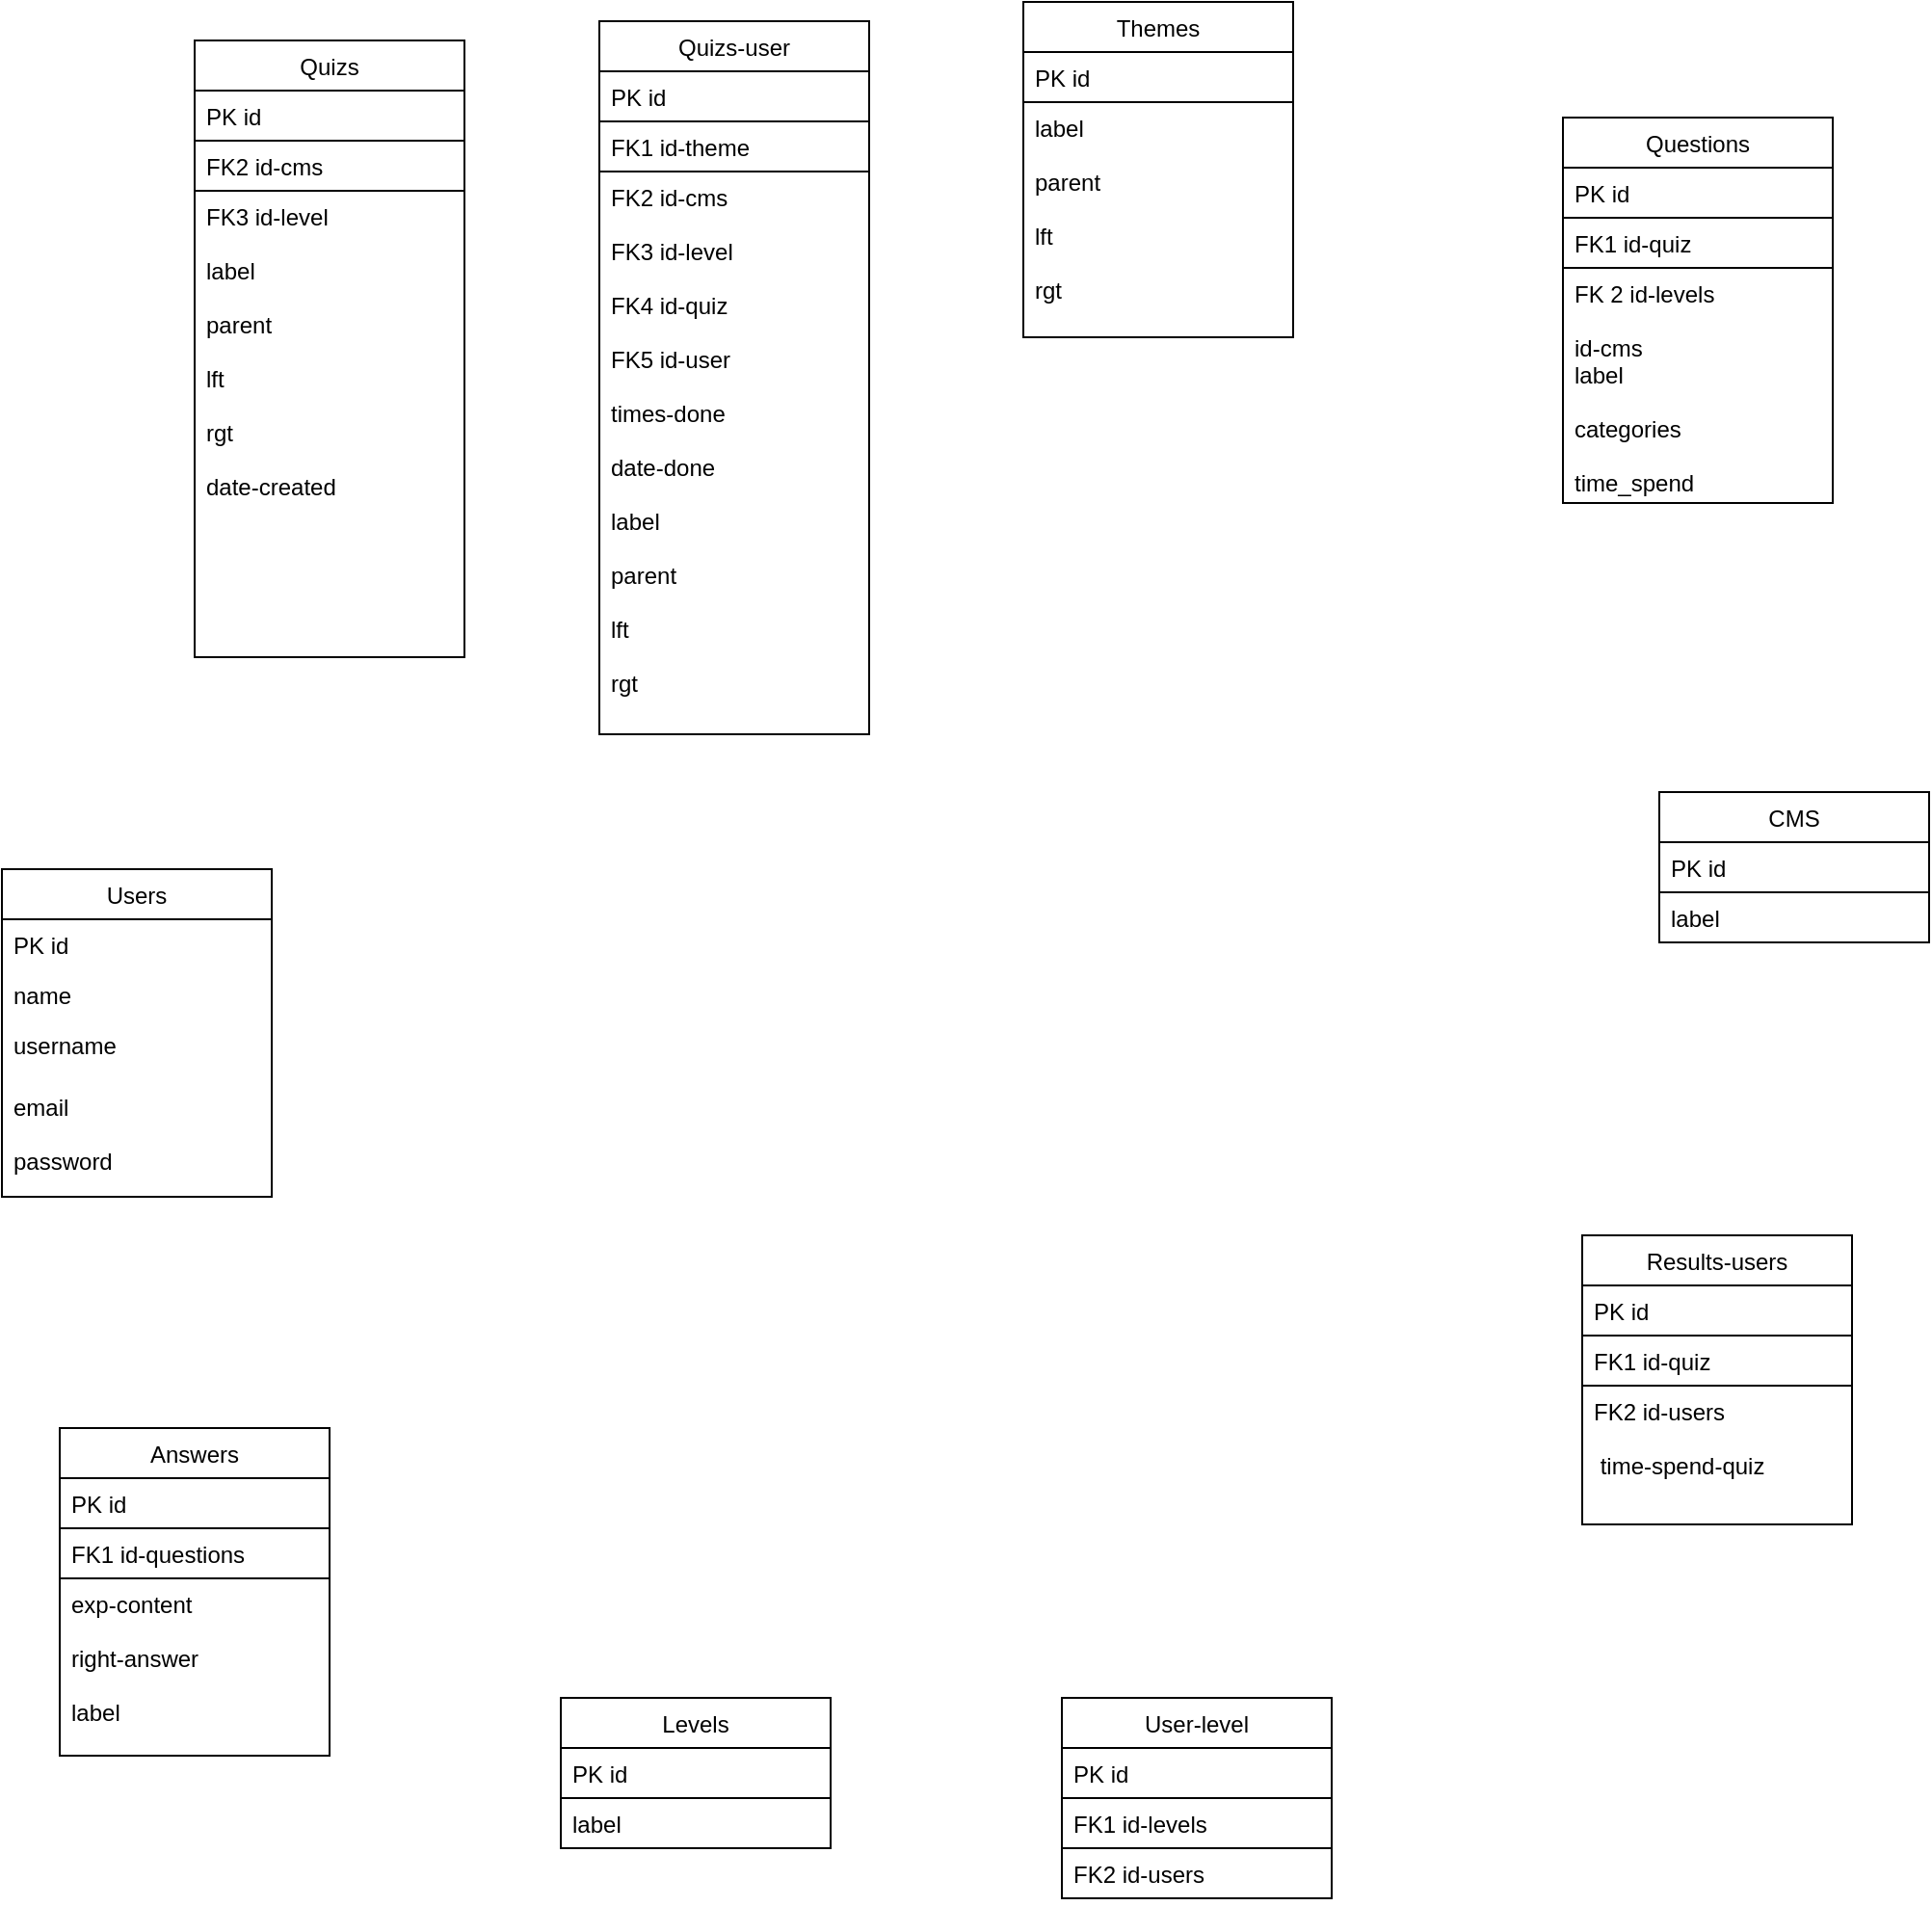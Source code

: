 <mxfile version="20.8.1" type="github">
  <diagram name="Page-1" id="6133507b-19e7-1e82-6fc7-422aa6c4b21f">
    <mxGraphModel dx="2522" dy="2256" grid="1" gridSize="10" guides="1" tooltips="1" connect="1" arrows="1" fold="1" page="1" pageScale="1" pageWidth="1100" pageHeight="850" background="none" math="0" shadow="0">
      <root>
        <mxCell id="0" />
        <mxCell id="1" parent="0" />
        <mxCell id="HI5q9zYJFvXLbrMYOdhm-2" value="Users" style="swimlane;fontStyle=0;childLayout=stackLayout;horizontal=1;startSize=26;horizontalStack=0;resizeParent=1;resizeParentMax=0;resizeLast=0;collapsible=1;marginBottom=0;labelBackgroundColor=none;" parent="1" vertex="1">
          <mxGeometry x="30" y="110" width="140" height="170" as="geometry">
            <mxRectangle x="330" y="640" width="100" height="30" as="alternateBounds" />
          </mxGeometry>
        </mxCell>
        <mxCell id="HI5q9zYJFvXLbrMYOdhm-3" value="PK id" style="text;align=left;verticalAlign=top;spacingLeft=4;spacingRight=4;overflow=hidden;rotatable=0;points=[[0,0.5],[1,0.5]];portConstraint=eastwest;labelBackgroundColor=none;" parent="HI5q9zYJFvXLbrMYOdhm-2" vertex="1">
          <mxGeometry y="26" width="140" height="26" as="geometry" />
        </mxCell>
        <mxCell id="HI5q9zYJFvXLbrMYOdhm-4" value="name" style="text;align=left;verticalAlign=top;spacingLeft=4;spacingRight=4;overflow=hidden;rotatable=0;points=[[0,0.5],[1,0.5]];portConstraint=eastwest;labelBackgroundColor=none;" parent="HI5q9zYJFvXLbrMYOdhm-2" vertex="1">
          <mxGeometry y="52" width="140" height="26" as="geometry" />
        </mxCell>
        <mxCell id="HI5q9zYJFvXLbrMYOdhm-5" value="username" style="text;align=left;verticalAlign=top;spacingLeft=4;spacingRight=4;overflow=hidden;rotatable=0;points=[[0,0.5],[1,0.5]];portConstraint=eastwest;labelBackgroundColor=none;" parent="HI5q9zYJFvXLbrMYOdhm-2" vertex="1">
          <mxGeometry y="78" width="140" height="32" as="geometry" />
        </mxCell>
        <mxCell id="HI5q9zYJFvXLbrMYOdhm-78" value="email&#xa;&#xa;password&#xa;&#xa;&#xa;" style="text;align=left;verticalAlign=top;spacingLeft=4;spacingRight=4;overflow=hidden;rotatable=0;points=[[0,0.5],[1,0.5]];portConstraint=eastwest;labelBackgroundColor=none;" parent="HI5q9zYJFvXLbrMYOdhm-2" vertex="1">
          <mxGeometry y="110" width="140" height="60" as="geometry" />
        </mxCell>
        <mxCell id="HI5q9zYJFvXLbrMYOdhm-42" value="Quizs" style="swimlane;fontStyle=0;childLayout=stackLayout;horizontal=1;startSize=26;horizontalStack=0;resizeParent=1;resizeParentMax=0;resizeLast=0;collapsible=1;marginBottom=0;labelBackgroundColor=none;strokeColor=#000000;fontColor=#000000;" parent="1" vertex="1">
          <mxGeometry x="130" y="-320" width="140" height="320" as="geometry">
            <mxRectangle x="310" y="80" width="100" height="30" as="alternateBounds" />
          </mxGeometry>
        </mxCell>
        <mxCell id="HI5q9zYJFvXLbrMYOdhm-43" value="PK id" style="text;align=left;verticalAlign=top;spacingLeft=4;spacingRight=4;overflow=hidden;rotatable=0;points=[[0,0.5],[1,0.5]];portConstraint=eastwest;labelBackgroundColor=none;strokeColor=#000000;fontColor=#000000;" parent="HI5q9zYJFvXLbrMYOdhm-42" vertex="1">
          <mxGeometry y="26" width="140" height="26" as="geometry" />
        </mxCell>
        <mxCell id="HI5q9zYJFvXLbrMYOdhm-44" value="FK2 id-cms" style="text;align=left;verticalAlign=top;spacingLeft=4;spacingRight=4;overflow=hidden;rotatable=0;points=[[0,0.5],[1,0.5]];portConstraint=eastwest;labelBackgroundColor=none;strokeColor=#000000;fontColor=#000000;" parent="HI5q9zYJFvXLbrMYOdhm-42" vertex="1">
          <mxGeometry y="52" width="140" height="26" as="geometry" />
        </mxCell>
        <mxCell id="HI5q9zYJFvXLbrMYOdhm-45" value="FK3 id-level&#xa; &#xa;label&#xa;&#xa;parent&#xa;&#xa;lft&#xa;&#xa;rgt&#xa;&#xa;date-created&#xa;&#xa;&#xa;&#xa;&#xa;" style="text;align=left;verticalAlign=top;spacingLeft=4;spacingRight=4;overflow=hidden;rotatable=0;points=[[0,0.5],[1,0.5]];portConstraint=eastwest;labelBackgroundColor=none;strokeColor=#000000;fontColor=#000000;" parent="HI5q9zYJFvXLbrMYOdhm-42" vertex="1">
          <mxGeometry y="78" width="140" height="242" as="geometry" />
        </mxCell>
        <mxCell id="HI5q9zYJFvXLbrMYOdhm-50" value="Answers" style="swimlane;fontStyle=0;childLayout=stackLayout;horizontal=1;startSize=26;horizontalStack=0;resizeParent=1;resizeParentMax=0;resizeLast=0;collapsible=1;marginBottom=0;labelBackgroundColor=none;strokeColor=#000000;" parent="1" vertex="1">
          <mxGeometry x="60" y="400" width="140" height="170" as="geometry">
            <mxRectangle x="330" y="640" width="100" height="30" as="alternateBounds" />
          </mxGeometry>
        </mxCell>
        <mxCell id="HI5q9zYJFvXLbrMYOdhm-51" value="PK id " style="text;align=left;verticalAlign=top;spacingLeft=4;spacingRight=4;overflow=hidden;rotatable=0;points=[[0,0.5],[1,0.5]];portConstraint=eastwest;labelBackgroundColor=none;strokeColor=#000000;" parent="HI5q9zYJFvXLbrMYOdhm-50" vertex="1">
          <mxGeometry y="26" width="140" height="26" as="geometry" />
        </mxCell>
        <mxCell id="HI5q9zYJFvXLbrMYOdhm-52" value="FK1 id-questions" style="text;align=left;verticalAlign=top;spacingLeft=4;spacingRight=4;overflow=hidden;rotatable=0;points=[[0,0.5],[1,0.5]];portConstraint=eastwest;labelBackgroundColor=none;strokeColor=#000000;" parent="HI5q9zYJFvXLbrMYOdhm-50" vertex="1">
          <mxGeometry y="52" width="140" height="26" as="geometry" />
        </mxCell>
        <mxCell id="HI5q9zYJFvXLbrMYOdhm-53" value="exp-content&#xa;&#xa;right-answer&#xa;&#xa;label&#xa;" style="text;align=left;verticalAlign=top;spacingLeft=4;spacingRight=4;overflow=hidden;rotatable=0;points=[[0,0.5],[1,0.5]];portConstraint=eastwest;labelBackgroundColor=none;strokeColor=#000000;" parent="HI5q9zYJFvXLbrMYOdhm-50" vertex="1">
          <mxGeometry y="78" width="140" height="92" as="geometry" />
        </mxCell>
        <mxCell id="HI5q9zYJFvXLbrMYOdhm-54" value="Themes" style="swimlane;fontStyle=0;childLayout=stackLayout;horizontal=1;startSize=26;horizontalStack=0;resizeParent=1;resizeParentMax=0;resizeLast=0;collapsible=1;marginBottom=0;labelBackgroundColor=none;strokeColor=#000000;fontColor=#000000;" parent="1" vertex="1">
          <mxGeometry x="560" y="-340" width="140" height="174" as="geometry">
            <mxRectangle x="560" y="-340" width="100" height="30" as="alternateBounds" />
          </mxGeometry>
        </mxCell>
        <mxCell id="HI5q9zYJFvXLbrMYOdhm-55" value="PK id" style="text;align=left;verticalAlign=top;spacingLeft=4;spacingRight=4;overflow=hidden;rotatable=0;points=[[0,0.5],[1,0.5]];portConstraint=eastwest;labelBackgroundColor=none;strokeColor=#000000;fontColor=#000000;" parent="HI5q9zYJFvXLbrMYOdhm-54" vertex="1">
          <mxGeometry y="26" width="140" height="26" as="geometry" />
        </mxCell>
        <mxCell id="HI5q9zYJFvXLbrMYOdhm-57" value="label&#xa;&#xa;parent&#xa;&#xa;lft&#xa;&#xa;rgt" style="text;align=left;verticalAlign=top;spacingLeft=4;spacingRight=4;overflow=hidden;rotatable=0;points=[[0,0.5],[1,0.5]];portConstraint=eastwest;labelBackgroundColor=none;strokeColor=#000000;fontColor=#000000;" parent="HI5q9zYJFvXLbrMYOdhm-54" vertex="1">
          <mxGeometry y="52" width="140" height="122" as="geometry" />
        </mxCell>
        <mxCell id="HI5q9zYJFvXLbrMYOdhm-58" value="Questions" style="swimlane;fontStyle=0;childLayout=stackLayout;horizontal=1;startSize=26;horizontalStack=0;resizeParent=1;resizeParentMax=0;resizeLast=0;collapsible=1;marginBottom=0;labelBackgroundColor=none;strokeColor=#000000;fontColor=#000000;" parent="1" vertex="1">
          <mxGeometry x="840" y="-280" width="140" height="200" as="geometry">
            <mxRectangle x="330" y="640" width="100" height="30" as="alternateBounds" />
          </mxGeometry>
        </mxCell>
        <mxCell id="HI5q9zYJFvXLbrMYOdhm-59" value="PK id" style="text;align=left;verticalAlign=top;spacingLeft=4;spacingRight=4;overflow=hidden;rotatable=0;points=[[0,0.5],[1,0.5]];portConstraint=eastwest;labelBackgroundColor=none;strokeColor=#000000;fontColor=#000000;" parent="HI5q9zYJFvXLbrMYOdhm-58" vertex="1">
          <mxGeometry y="26" width="140" height="26" as="geometry" />
        </mxCell>
        <mxCell id="HI5q9zYJFvXLbrMYOdhm-60" value="FK1 id-quiz" style="text;align=left;verticalAlign=top;spacingLeft=4;spacingRight=4;overflow=hidden;rotatable=0;points=[[0,0.5],[1,0.5]];portConstraint=eastwest;labelBackgroundColor=none;strokeColor=#000000;fontColor=#000000;" parent="HI5q9zYJFvXLbrMYOdhm-58" vertex="1">
          <mxGeometry y="52" width="140" height="26" as="geometry" />
        </mxCell>
        <mxCell id="HI5q9zYJFvXLbrMYOdhm-61" value="FK 2 id-levels&#xa;&#xa;id-cms&#xa;label&#xa;&#xa;categories&#xa;&#xa;time_spend&#xa;&#xa;&#xa;&#xa;" style="text;align=left;verticalAlign=top;spacingLeft=4;spacingRight=4;overflow=hidden;rotatable=0;points=[[0,0.5],[1,0.5]];portConstraint=eastwest;labelBackgroundColor=none;strokeColor=#000000;fontColor=#000000;" parent="HI5q9zYJFvXLbrMYOdhm-58" vertex="1">
          <mxGeometry y="78" width="140" height="122" as="geometry" />
        </mxCell>
        <mxCell id="HI5q9zYJFvXLbrMYOdhm-62" value="Results-users" style="swimlane;fontStyle=0;childLayout=stackLayout;horizontal=1;startSize=26;horizontalStack=0;resizeParent=1;resizeParentMax=0;resizeLast=0;collapsible=1;marginBottom=0;labelBackgroundColor=none;fontColor=#000000;strokeColor=#000000;" parent="1" vertex="1">
          <mxGeometry x="850" y="300" width="140" height="150" as="geometry">
            <mxRectangle x="330" y="640" width="100" height="30" as="alternateBounds" />
          </mxGeometry>
        </mxCell>
        <mxCell id="HI5q9zYJFvXLbrMYOdhm-63" value="PK id" style="text;align=left;verticalAlign=top;spacingLeft=4;spacingRight=4;overflow=hidden;rotatable=0;points=[[0,0.5],[1,0.5]];portConstraint=eastwest;labelBackgroundColor=none;fontColor=#000000;strokeColor=#000000;" parent="HI5q9zYJFvXLbrMYOdhm-62" vertex="1">
          <mxGeometry y="26" width="140" height="26" as="geometry" />
        </mxCell>
        <mxCell id="HI5q9zYJFvXLbrMYOdhm-64" value="FK1 id-quiz" style="text;align=left;verticalAlign=top;spacingLeft=4;spacingRight=4;overflow=hidden;rotatable=0;points=[[0,0.5],[1,0.5]];portConstraint=eastwest;labelBackgroundColor=none;fontColor=#000000;strokeColor=#000000;" parent="HI5q9zYJFvXLbrMYOdhm-62" vertex="1">
          <mxGeometry y="52" width="140" height="26" as="geometry" />
        </mxCell>
        <mxCell id="HI5q9zYJFvXLbrMYOdhm-65" value="FK2 id-users&#xa;&#xa; time-spend-quiz&#xa;&#xa;&#xa;" style="text;align=left;verticalAlign=top;spacingLeft=4;spacingRight=4;overflow=hidden;rotatable=0;points=[[0,0.5],[1,0.5]];portConstraint=eastwest;labelBackgroundColor=none;fontColor=#000000;strokeColor=#000000;" parent="HI5q9zYJFvXLbrMYOdhm-62" vertex="1">
          <mxGeometry y="78" width="140" height="72" as="geometry" />
        </mxCell>
        <mxCell id="HI5q9zYJFvXLbrMYOdhm-66" value="Levels" style="swimlane;fontStyle=0;childLayout=stackLayout;horizontal=1;startSize=26;horizontalStack=0;resizeParent=1;resizeParentMax=0;resizeLast=0;collapsible=1;marginBottom=0;labelBackgroundColor=none;fontColor=#000000;strokeColor=#000000;" parent="1" vertex="1">
          <mxGeometry x="320" y="540" width="140" height="78" as="geometry">
            <mxRectangle x="330" y="640" width="100" height="30" as="alternateBounds" />
          </mxGeometry>
        </mxCell>
        <mxCell id="HI5q9zYJFvXLbrMYOdhm-67" value="PK id" style="text;align=left;verticalAlign=top;spacingLeft=4;spacingRight=4;overflow=hidden;rotatable=0;points=[[0,0.5],[1,0.5]];portConstraint=eastwest;labelBackgroundColor=none;fontColor=#000000;strokeColor=#000000;" parent="HI5q9zYJFvXLbrMYOdhm-66" vertex="1">
          <mxGeometry y="26" width="140" height="26" as="geometry" />
        </mxCell>
        <mxCell id="HI5q9zYJFvXLbrMYOdhm-68" value="label" style="text;align=left;verticalAlign=top;spacingLeft=4;spacingRight=4;overflow=hidden;rotatable=0;points=[[0,0.5],[1,0.5]];portConstraint=eastwest;labelBackgroundColor=none;fontColor=#000000;strokeColor=#000000;" parent="HI5q9zYJFvXLbrMYOdhm-66" vertex="1">
          <mxGeometry y="52" width="140" height="26" as="geometry" />
        </mxCell>
        <mxCell id="HI5q9zYJFvXLbrMYOdhm-70" value="CMS" style="swimlane;fontStyle=0;childLayout=stackLayout;horizontal=1;startSize=26;horizontalStack=0;resizeParent=1;resizeParentMax=0;resizeLast=0;collapsible=1;marginBottom=0;labelBackgroundColor=none;fontColor=#000000;strokeColor=#000000;" parent="1" vertex="1">
          <mxGeometry x="890" y="70" width="140" height="78" as="geometry">
            <mxRectangle x="330" y="640" width="100" height="30" as="alternateBounds" />
          </mxGeometry>
        </mxCell>
        <mxCell id="HI5q9zYJFvXLbrMYOdhm-71" value="PK id" style="text;align=left;verticalAlign=top;spacingLeft=4;spacingRight=4;overflow=hidden;rotatable=0;points=[[0,0.5],[1,0.5]];portConstraint=eastwest;labelBackgroundColor=none;fontColor=#000000;strokeColor=#000000;" parent="HI5q9zYJFvXLbrMYOdhm-70" vertex="1">
          <mxGeometry y="26" width="140" height="26" as="geometry" />
        </mxCell>
        <mxCell id="HI5q9zYJFvXLbrMYOdhm-72" value="label" style="text;align=left;verticalAlign=top;spacingLeft=4;spacingRight=4;overflow=hidden;rotatable=0;points=[[0,0.5],[1,0.5]];portConstraint=eastwest;labelBackgroundColor=none;fontColor=#000000;strokeColor=#000000;" parent="HI5q9zYJFvXLbrMYOdhm-70" vertex="1">
          <mxGeometry y="52" width="140" height="26" as="geometry" />
        </mxCell>
        <mxCell id="HI5q9zYJFvXLbrMYOdhm-124" value="User-level" style="swimlane;fontStyle=0;childLayout=stackLayout;horizontal=1;startSize=26;horizontalStack=0;resizeParent=1;resizeParentMax=0;resizeLast=0;collapsible=1;marginBottom=0;fontColor=#000000;strokeColor=#000000;" parent="1" vertex="1">
          <mxGeometry x="580" y="540" width="140" height="104" as="geometry" />
        </mxCell>
        <mxCell id="HI5q9zYJFvXLbrMYOdhm-125" value="PK id" style="text;align=left;verticalAlign=top;spacingLeft=4;spacingRight=4;overflow=hidden;rotatable=0;points=[[0,0.5],[1,0.5]];portConstraint=eastwest;fontColor=#000000;strokeColor=#000000;" parent="HI5q9zYJFvXLbrMYOdhm-124" vertex="1">
          <mxGeometry y="26" width="140" height="26" as="geometry" />
        </mxCell>
        <mxCell id="HI5q9zYJFvXLbrMYOdhm-126" value="FK1 id-levels" style="text;align=left;verticalAlign=top;spacingLeft=4;spacingRight=4;overflow=hidden;rotatable=0;points=[[0,0.5],[1,0.5]];portConstraint=eastwest;fontColor=#000000;strokeColor=#000000;" parent="HI5q9zYJFvXLbrMYOdhm-124" vertex="1">
          <mxGeometry y="52" width="140" height="26" as="geometry" />
        </mxCell>
        <mxCell id="HI5q9zYJFvXLbrMYOdhm-127" value="FK2 id-users" style="text;align=left;verticalAlign=top;spacingLeft=4;spacingRight=4;overflow=hidden;rotatable=0;points=[[0,0.5],[1,0.5]];portConstraint=eastwest;fontColor=#000000;strokeColor=#000000;" parent="HI5q9zYJFvXLbrMYOdhm-124" vertex="1">
          <mxGeometry y="78" width="140" height="26" as="geometry" />
        </mxCell>
        <mxCell id="HI5q9zYJFvXLbrMYOdhm-128" value="Quizs-user" style="swimlane;fontStyle=0;childLayout=stackLayout;horizontal=1;startSize=26;horizontalStack=0;resizeParent=1;resizeParentMax=0;resizeLast=0;collapsible=1;marginBottom=0;labelBackgroundColor=none;strokeColor=#000000;fontColor=#000000;" parent="1" vertex="1">
          <mxGeometry x="340" y="-330" width="140" height="370" as="geometry">
            <mxRectangle x="310" y="80" width="100" height="30" as="alternateBounds" />
          </mxGeometry>
        </mxCell>
        <mxCell id="HI5q9zYJFvXLbrMYOdhm-129" value="PK id" style="text;align=left;verticalAlign=top;spacingLeft=4;spacingRight=4;overflow=hidden;rotatable=0;points=[[0,0.5],[1,0.5]];portConstraint=eastwest;labelBackgroundColor=none;strokeColor=#000000;fontColor=#000000;" parent="HI5q9zYJFvXLbrMYOdhm-128" vertex="1">
          <mxGeometry y="26" width="140" height="26" as="geometry" />
        </mxCell>
        <mxCell id="HI5q9zYJFvXLbrMYOdhm-130" value="FK1 id-theme&#xa;" style="text;align=left;verticalAlign=top;spacingLeft=4;spacingRight=4;overflow=hidden;rotatable=0;points=[[0,0.5],[1,0.5]];portConstraint=eastwest;labelBackgroundColor=none;strokeColor=#000000;fontColor=#000000;" parent="HI5q9zYJFvXLbrMYOdhm-128" vertex="1">
          <mxGeometry y="52" width="140" height="26" as="geometry" />
        </mxCell>
        <mxCell id="HI5q9zYJFvXLbrMYOdhm-131" value="FK2 id-cms&#xa;&#xa;FK3 id-level&#xa;&#xa;FK4 id-quiz&#xa;&#xa;FK5 id-user&#xa;&#xa;times-done&#xa;&#xa;date-done&#xa; &#xa;label&#xa;&#xa;parent&#xa;&#xa;lft&#xa;&#xa;rgt&#xa;&#xa;&#xa;&#xa;" style="text;align=left;verticalAlign=top;spacingLeft=4;spacingRight=4;overflow=hidden;rotatable=0;points=[[0,0.5],[1,0.5]];portConstraint=eastwest;labelBackgroundColor=none;strokeColor=#000000;fontColor=#000000;" parent="HI5q9zYJFvXLbrMYOdhm-128" vertex="1">
          <mxGeometry y="78" width="140" height="292" as="geometry" />
        </mxCell>
      </root>
    </mxGraphModel>
  </diagram>
</mxfile>
